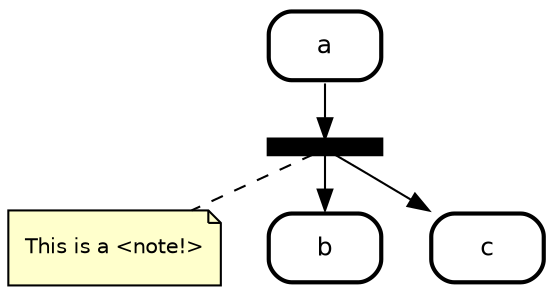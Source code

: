 digraph "state transitions" {
  fontname="Helvetica" fontsize=12 penwidth=2.0 splines=true ordering=out compound=true overlap=scale nodesep=0.3 ranksep=0.1
  node [shape=plaintext style=filled fillcolor="#FFFFFF01" fontname=Helvetica fontsize=12 penwidth=2.0]
  edge [fontname=Helvetica fontsize=10]

    "a" [margin=0 class="state regular" color="black" label= <
      <table align="center" cellborder="0" border="2" style="rounded" width="48">
        <tr><td width="48" cellpadding="7">a</td></tr>
      </table>
    >]
    "b" [margin=0 class="state regular" color="black" label= <
      <table align="center" cellborder="0" border="2" style="rounded" width="48">
        <tr><td width="48" cellpadding="7">b</td></tr>
      </table>
    >]
    "c" [margin=0 class="state regular" color="black" label= <
      <table align="center" cellborder="0" border="2" style="rounded" width="48">
        <tr><td width="48" cellpadding="7">c</td></tr>
      </table>
    >]
    "]a_fork" [shape=rect fixedsize=true label=" " style=filled class="state fork" color="black" fillcolor="black" height=0.1]
      "note_]a_fork" [color=black fontcolor=black label="This is a <note!>\l" shape=note fontsize=10 fillcolor="#ffffcc" penwidth=1.0]
      "]a_fork" -> "note_]a_fork" [style=dashed arrowtail=none arrowhead=none]

    "a" -> "]a_fork" [label="    \l" color="black" fontcolor="black" class="transition"]
    "]a_fork" -> "b" [label="    \l" color="black" fontcolor="black" class="transition"]
    "]a_fork" -> "c" [label="    \l" color="black" fontcolor="black" class="transition"]
}
